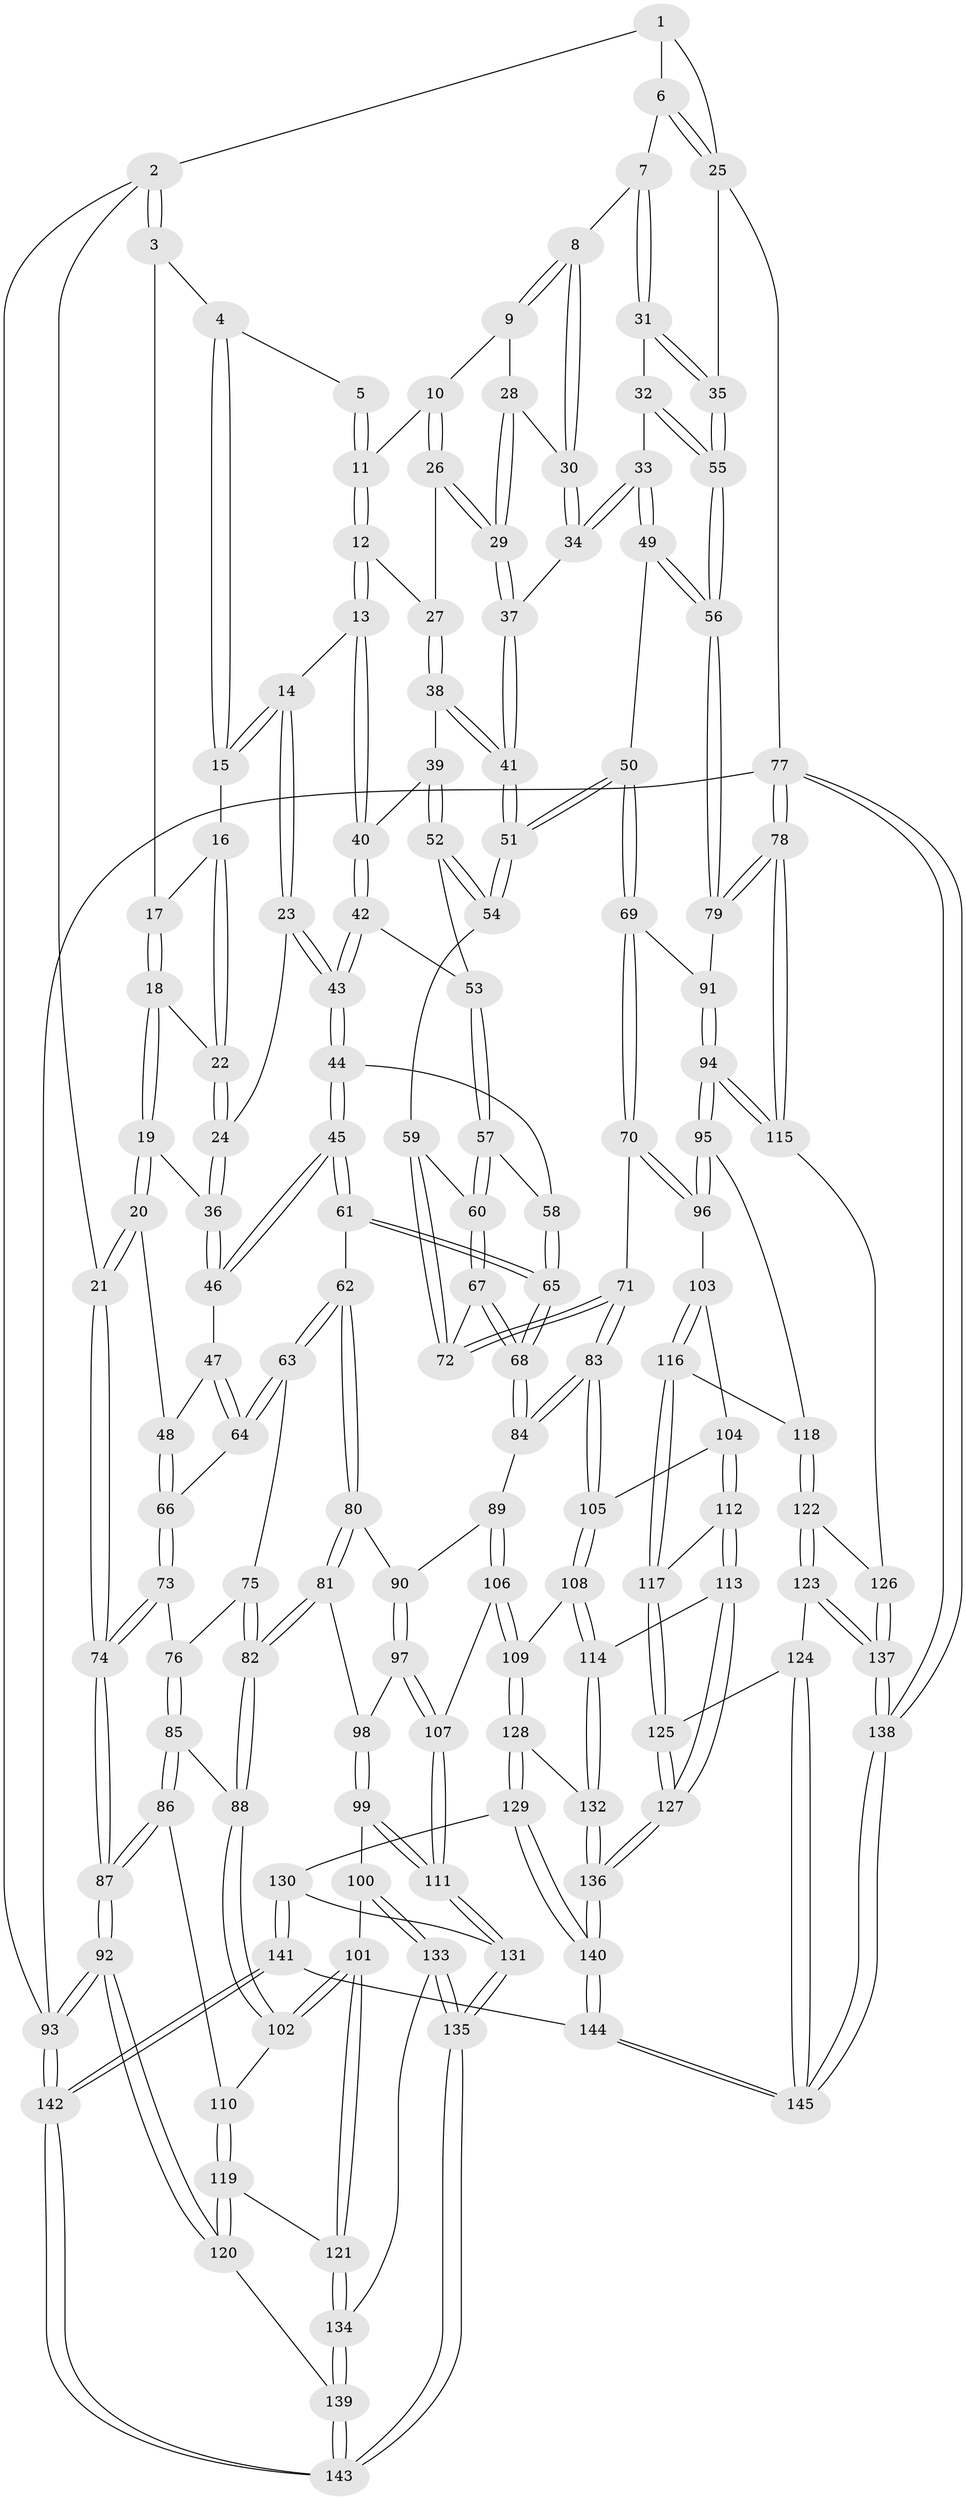 // Generated by graph-tools (version 1.1) at 2025/51/03/09/25 03:51:02]
// undirected, 145 vertices, 359 edges
graph export_dot {
graph [start="1"]
  node [color=gray90,style=filled];
  1 [pos="+0.8703285414659013+0"];
  2 [pos="+0+0"];
  3 [pos="+0+0"];
  4 [pos="+0.4069277672747405+0"];
  5 [pos="+0.6752031374213615+0"];
  6 [pos="+0.8758951581877624+0.05691846526164256"];
  7 [pos="+0.8492322349912581+0.10023915953609903"];
  8 [pos="+0.8270507702265842+0.0988323483430503"];
  9 [pos="+0.743875084492765+0.07125117853185095"];
  10 [pos="+0.7207209630978654+0.05191243590211212"];
  11 [pos="+0.6852057762682087+0"];
  12 [pos="+0.5873667749224968+0.08988597543652058"];
  13 [pos="+0.4525759271964169+0.10075989115213278"];
  14 [pos="+0.43615598996673177+0.08893031885387938"];
  15 [pos="+0.3977538492974522+0"];
  16 [pos="+0.238804744900375+0.05721011705409096"];
  17 [pos="+0.17970806328579292+0.027440445600267517"];
  18 [pos="+0.11257921266878504+0.11768369182994591"];
  19 [pos="+0.07552665840926638+0.1384365011450001"];
  20 [pos="+0+0.15406142477584597"];
  21 [pos="+0+0.11492127374272498"];
  22 [pos="+0.23313208358889068+0.08497142963203155"];
  23 [pos="+0.34529842257876564+0.1731697215315082"];
  24 [pos="+0.271339920832325+0.1789735540401894"];
  25 [pos="+1+0.09612949982012774"];
  26 [pos="+0.654098991927766+0.1593529574912048"];
  27 [pos="+0.6339192804045934+0.16037399177025172"];
  28 [pos="+0.7386100723118061+0.1227415304021503"];
  29 [pos="+0.7031116011132631+0.19623724829951228"];
  30 [pos="+0.767118479602269+0.1784222354470205"];
  31 [pos="+0.8530534767942051+0.10808826155862344"];
  32 [pos="+0.8975186932558892+0.20957807109101695"];
  33 [pos="+0.8429869601602107+0.2524158682529727"];
  34 [pos="+0.7563241406396988+0.22437482569394201"];
  35 [pos="+1+0.10022480152722056"];
  36 [pos="+0.24167354699049684+0.2042280612641782"];
  37 [pos="+0.7229588302288671+0.2282712477820291"];
  38 [pos="+0.57774824263461+0.22407237984574882"];
  39 [pos="+0.5492848137724863+0.22968848413392137"];
  40 [pos="+0.46860839749256405+0.13060589107212917"];
  41 [pos="+0.6819013970873791+0.28623329010503773"];
  42 [pos="+0.4324066398877182+0.2907371329855263"];
  43 [pos="+0.37824270387022735+0.2933099953345819"];
  44 [pos="+0.34932926221762206+0.3342925005593023"];
  45 [pos="+0.3129858531842317+0.36626189928396136"];
  46 [pos="+0.21587384350971622+0.30515479817029556"];
  47 [pos="+0.17898866161663313+0.3178187022671006"];
  48 [pos="+0.006798619838011826+0.2645926333859178"];
  49 [pos="+0.8145768662311691+0.4258964453884916"];
  50 [pos="+0.7700757260187875+0.4587874588392838"];
  51 [pos="+0.6830124342217447+0.36006131587026313"];
  52 [pos="+0.5366301781751521+0.2632887153781017"];
  53 [pos="+0.46973465001816794+0.30259494506087453"];
  54 [pos="+0.5867605791746373+0.3598718085440154"];
  55 [pos="+1+0.2520951718842559"];
  56 [pos="+1+0.39751084906142126"];
  57 [pos="+0.4806380464534707+0.37520593811360825"];
  58 [pos="+0.44692375418249075+0.37950990448074107"];
  59 [pos="+0.572324543116914+0.3733197467270066"];
  60 [pos="+0.488643888759158+0.3841574497296476"];
  61 [pos="+0.3224826549234818+0.46055537150502507"];
  62 [pos="+0.25705067086305955+0.4772494432002045"];
  63 [pos="+0.1962119148323701+0.46731345900637233"];
  64 [pos="+0.15850853103885493+0.4128240070041547"];
  65 [pos="+0.3402407663225987+0.4765738936866122"];
  66 [pos="+0.08511885039780193+0.43271087854354784"];
  67 [pos="+0.4817632353738147+0.45080246733123447"];
  68 [pos="+0.383898036766264+0.5300556595544709"];
  69 [pos="+0.7584869415966335+0.49909680715318055"];
  70 [pos="+0.7370625649095299+0.5298854910372915"];
  71 [pos="+0.6092823333373911+0.5282329423743187"];
  72 [pos="+0.5655143009070711+0.473496414138368"];
  73 [pos="+0.0679403408598621+0.46767548229809663"];
  74 [pos="+0+0.4924901095485417"];
  75 [pos="+0.18644725489657377+0.476932561939942"];
  76 [pos="+0.08018106981857634+0.486649256098716"];
  77 [pos="+1+1"];
  78 [pos="+1+0.8331614487158391"];
  79 [pos="+1+0.5076798552050293"];
  80 [pos="+0.22035473023175334+0.5615334339751005"];
  81 [pos="+0.15959797125955558+0.6049836951725721"];
  82 [pos="+0.12023248794836984+0.5974419015160628"];
  83 [pos="+0.4905301765412217+0.6131489370270353"];
  84 [pos="+0.38970409806703665+0.5556620408953653"];
  85 [pos="+0.11089252646802063+0.5985284557854852"];
  86 [pos="+0+0.6099654690912959"];
  87 [pos="+0+0.5799335379661468"];
  88 [pos="+0.1118691777380036+0.5989720979262678"];
  89 [pos="+0.356803508971439+0.5936628127416641"];
  90 [pos="+0.3119789773196537+0.6091395623659945"];
  91 [pos="+0.9210962653821178+0.5767190350187081"];
  92 [pos="+0+0.8808061752266234"];
  93 [pos="+0+1"];
  94 [pos="+0.9093430056503304+0.742101905197812"];
  95 [pos="+0.8258858097046503+0.6950004611044331"];
  96 [pos="+0.7395218915620108+0.5855646185280873"];
  97 [pos="+0.25439298840081775+0.6477585363068014"];
  98 [pos="+0.1692298208323824+0.612465557581922"];
  99 [pos="+0.21496590361520615+0.7940839530077687"];
  100 [pos="+0.20637970260070673+0.7957076606994914"];
  101 [pos="+0.1953252204107186+0.7926554129241685"];
  102 [pos="+0.10782798948356345+0.7155115556940812"];
  103 [pos="+0.6573067387143726+0.6974014618642483"];
  104 [pos="+0.5684488547996689+0.6717593813786551"];
  105 [pos="+0.49634890352966315+0.6331326068487475"];
  106 [pos="+0.3473518537948188+0.785319574346608"];
  107 [pos="+0.24567479003422577+0.7836467010151766"];
  108 [pos="+0.4642965882982638+0.7647114188789607"];
  109 [pos="+0.34811687306052325+0.7857371665984808"];
  110 [pos="+0.05470245571062013+0.7348959264839754"];
  111 [pos="+0.22187316529616807+0.7939261953512564"];
  112 [pos="+0.5559694424731956+0.8100955042330155"];
  113 [pos="+0.5350152478579813+0.8236511343231409"];
  114 [pos="+0.5254394235114224+0.8176517746663126"];
  115 [pos="+0.9337605656819493+0.7681071999088932"];
  116 [pos="+0.6559539268724479+0.7492558222312682"];
  117 [pos="+0.6331742908501751+0.7733878461616358"];
  118 [pos="+0.7284100172463507+0.7884026548223884"];
  119 [pos="+0+0.8414528421953306"];
  120 [pos="+0+0.8706548935351718"];
  121 [pos="+0.025035075224462282+0.8502948064902898"];
  122 [pos="+0.7591477590108818+0.8551124221601024"];
  123 [pos="+0.7252687159877717+0.8901760680279507"];
  124 [pos="+0.7055769961150348+0.9067282812126685"];
  125 [pos="+0.683665507005456+0.900756544296489"];
  126 [pos="+0.8316107589276505+0.8548785422830338"];
  127 [pos="+0.5526353005346388+0.9169696959046123"];
  128 [pos="+0.3614778570477168+0.8502569346165411"];
  129 [pos="+0.3009243883728627+0.9289132505349293"];
  130 [pos="+0.2763930097787333+0.9272657117859975"];
  131 [pos="+0.25951836251601723+0.9201297413567174"];
  132 [pos="+0.39693860858216057+0.9011780131814098"];
  133 [pos="+0.18269656764814476+0.8487122367340533"];
  134 [pos="+0.08917473481738912+0.919760429560855"];
  135 [pos="+0.16939628850762606+0.9997106009060328"];
  136 [pos="+0.4729619103616234+1"];
  137 [pos="+0.8545191265864407+0.9894440958850773"];
  138 [pos="+0.9665934920790604+1"];
  139 [pos="+0.12113466607806228+1"];
  140 [pos="+0.4720889657954131+1"];
  141 [pos="+0.2724018354640368+1"];
  142 [pos="+0.1658627138610101+1"];
  143 [pos="+0.14385270112145623+1"];
  144 [pos="+0.47367781953951243+1"];
  145 [pos="+0.7745270177318594+1"];
  1 -- 2;
  1 -- 6;
  1 -- 25;
  2 -- 3;
  2 -- 3;
  2 -- 21;
  2 -- 93;
  3 -- 4;
  3 -- 17;
  4 -- 5;
  4 -- 15;
  4 -- 15;
  5 -- 11;
  5 -- 11;
  6 -- 7;
  6 -- 25;
  6 -- 25;
  7 -- 8;
  7 -- 31;
  7 -- 31;
  8 -- 9;
  8 -- 9;
  8 -- 30;
  8 -- 30;
  9 -- 10;
  9 -- 28;
  10 -- 11;
  10 -- 26;
  10 -- 26;
  11 -- 12;
  11 -- 12;
  12 -- 13;
  12 -- 13;
  12 -- 27;
  13 -- 14;
  13 -- 40;
  13 -- 40;
  14 -- 15;
  14 -- 15;
  14 -- 23;
  14 -- 23;
  15 -- 16;
  16 -- 17;
  16 -- 22;
  16 -- 22;
  17 -- 18;
  17 -- 18;
  18 -- 19;
  18 -- 19;
  18 -- 22;
  19 -- 20;
  19 -- 20;
  19 -- 36;
  20 -- 21;
  20 -- 21;
  20 -- 48;
  21 -- 74;
  21 -- 74;
  22 -- 24;
  22 -- 24;
  23 -- 24;
  23 -- 43;
  23 -- 43;
  24 -- 36;
  24 -- 36;
  25 -- 35;
  25 -- 77;
  26 -- 27;
  26 -- 29;
  26 -- 29;
  27 -- 38;
  27 -- 38;
  28 -- 29;
  28 -- 29;
  28 -- 30;
  29 -- 37;
  29 -- 37;
  30 -- 34;
  30 -- 34;
  31 -- 32;
  31 -- 35;
  31 -- 35;
  32 -- 33;
  32 -- 55;
  32 -- 55;
  33 -- 34;
  33 -- 34;
  33 -- 49;
  33 -- 49;
  34 -- 37;
  35 -- 55;
  35 -- 55;
  36 -- 46;
  36 -- 46;
  37 -- 41;
  37 -- 41;
  38 -- 39;
  38 -- 41;
  38 -- 41;
  39 -- 40;
  39 -- 52;
  39 -- 52;
  40 -- 42;
  40 -- 42;
  41 -- 51;
  41 -- 51;
  42 -- 43;
  42 -- 43;
  42 -- 53;
  43 -- 44;
  43 -- 44;
  44 -- 45;
  44 -- 45;
  44 -- 58;
  45 -- 46;
  45 -- 46;
  45 -- 61;
  45 -- 61;
  46 -- 47;
  47 -- 48;
  47 -- 64;
  47 -- 64;
  48 -- 66;
  48 -- 66;
  49 -- 50;
  49 -- 56;
  49 -- 56;
  50 -- 51;
  50 -- 51;
  50 -- 69;
  50 -- 69;
  51 -- 54;
  51 -- 54;
  52 -- 53;
  52 -- 54;
  52 -- 54;
  53 -- 57;
  53 -- 57;
  54 -- 59;
  55 -- 56;
  55 -- 56;
  56 -- 79;
  56 -- 79;
  57 -- 58;
  57 -- 60;
  57 -- 60;
  58 -- 65;
  58 -- 65;
  59 -- 60;
  59 -- 72;
  59 -- 72;
  60 -- 67;
  60 -- 67;
  61 -- 62;
  61 -- 65;
  61 -- 65;
  62 -- 63;
  62 -- 63;
  62 -- 80;
  62 -- 80;
  63 -- 64;
  63 -- 64;
  63 -- 75;
  64 -- 66;
  65 -- 68;
  65 -- 68;
  66 -- 73;
  66 -- 73;
  67 -- 68;
  67 -- 68;
  67 -- 72;
  68 -- 84;
  68 -- 84;
  69 -- 70;
  69 -- 70;
  69 -- 91;
  70 -- 71;
  70 -- 96;
  70 -- 96;
  71 -- 72;
  71 -- 72;
  71 -- 83;
  71 -- 83;
  73 -- 74;
  73 -- 74;
  73 -- 76;
  74 -- 87;
  74 -- 87;
  75 -- 76;
  75 -- 82;
  75 -- 82;
  76 -- 85;
  76 -- 85;
  77 -- 78;
  77 -- 78;
  77 -- 138;
  77 -- 138;
  77 -- 93;
  78 -- 79;
  78 -- 79;
  78 -- 115;
  78 -- 115;
  79 -- 91;
  80 -- 81;
  80 -- 81;
  80 -- 90;
  81 -- 82;
  81 -- 82;
  81 -- 98;
  82 -- 88;
  82 -- 88;
  83 -- 84;
  83 -- 84;
  83 -- 105;
  83 -- 105;
  84 -- 89;
  85 -- 86;
  85 -- 86;
  85 -- 88;
  86 -- 87;
  86 -- 87;
  86 -- 110;
  87 -- 92;
  87 -- 92;
  88 -- 102;
  88 -- 102;
  89 -- 90;
  89 -- 106;
  89 -- 106;
  90 -- 97;
  90 -- 97;
  91 -- 94;
  91 -- 94;
  92 -- 93;
  92 -- 93;
  92 -- 120;
  92 -- 120;
  93 -- 142;
  93 -- 142;
  94 -- 95;
  94 -- 95;
  94 -- 115;
  94 -- 115;
  95 -- 96;
  95 -- 96;
  95 -- 118;
  96 -- 103;
  97 -- 98;
  97 -- 107;
  97 -- 107;
  98 -- 99;
  98 -- 99;
  99 -- 100;
  99 -- 111;
  99 -- 111;
  100 -- 101;
  100 -- 133;
  100 -- 133;
  101 -- 102;
  101 -- 102;
  101 -- 121;
  101 -- 121;
  102 -- 110;
  103 -- 104;
  103 -- 116;
  103 -- 116;
  104 -- 105;
  104 -- 112;
  104 -- 112;
  105 -- 108;
  105 -- 108;
  106 -- 107;
  106 -- 109;
  106 -- 109;
  107 -- 111;
  107 -- 111;
  108 -- 109;
  108 -- 114;
  108 -- 114;
  109 -- 128;
  109 -- 128;
  110 -- 119;
  110 -- 119;
  111 -- 131;
  111 -- 131;
  112 -- 113;
  112 -- 113;
  112 -- 117;
  113 -- 114;
  113 -- 127;
  113 -- 127;
  114 -- 132;
  114 -- 132;
  115 -- 126;
  116 -- 117;
  116 -- 117;
  116 -- 118;
  117 -- 125;
  117 -- 125;
  118 -- 122;
  118 -- 122;
  119 -- 120;
  119 -- 120;
  119 -- 121;
  120 -- 139;
  121 -- 134;
  121 -- 134;
  122 -- 123;
  122 -- 123;
  122 -- 126;
  123 -- 124;
  123 -- 137;
  123 -- 137;
  124 -- 125;
  124 -- 145;
  124 -- 145;
  125 -- 127;
  125 -- 127;
  126 -- 137;
  126 -- 137;
  127 -- 136;
  127 -- 136;
  128 -- 129;
  128 -- 129;
  128 -- 132;
  129 -- 130;
  129 -- 140;
  129 -- 140;
  130 -- 131;
  130 -- 141;
  130 -- 141;
  131 -- 135;
  131 -- 135;
  132 -- 136;
  132 -- 136;
  133 -- 134;
  133 -- 135;
  133 -- 135;
  134 -- 139;
  134 -- 139;
  135 -- 143;
  135 -- 143;
  136 -- 140;
  136 -- 140;
  137 -- 138;
  137 -- 138;
  138 -- 145;
  138 -- 145;
  139 -- 143;
  139 -- 143;
  140 -- 144;
  140 -- 144;
  141 -- 142;
  141 -- 142;
  141 -- 144;
  142 -- 143;
  142 -- 143;
  144 -- 145;
  144 -- 145;
}
